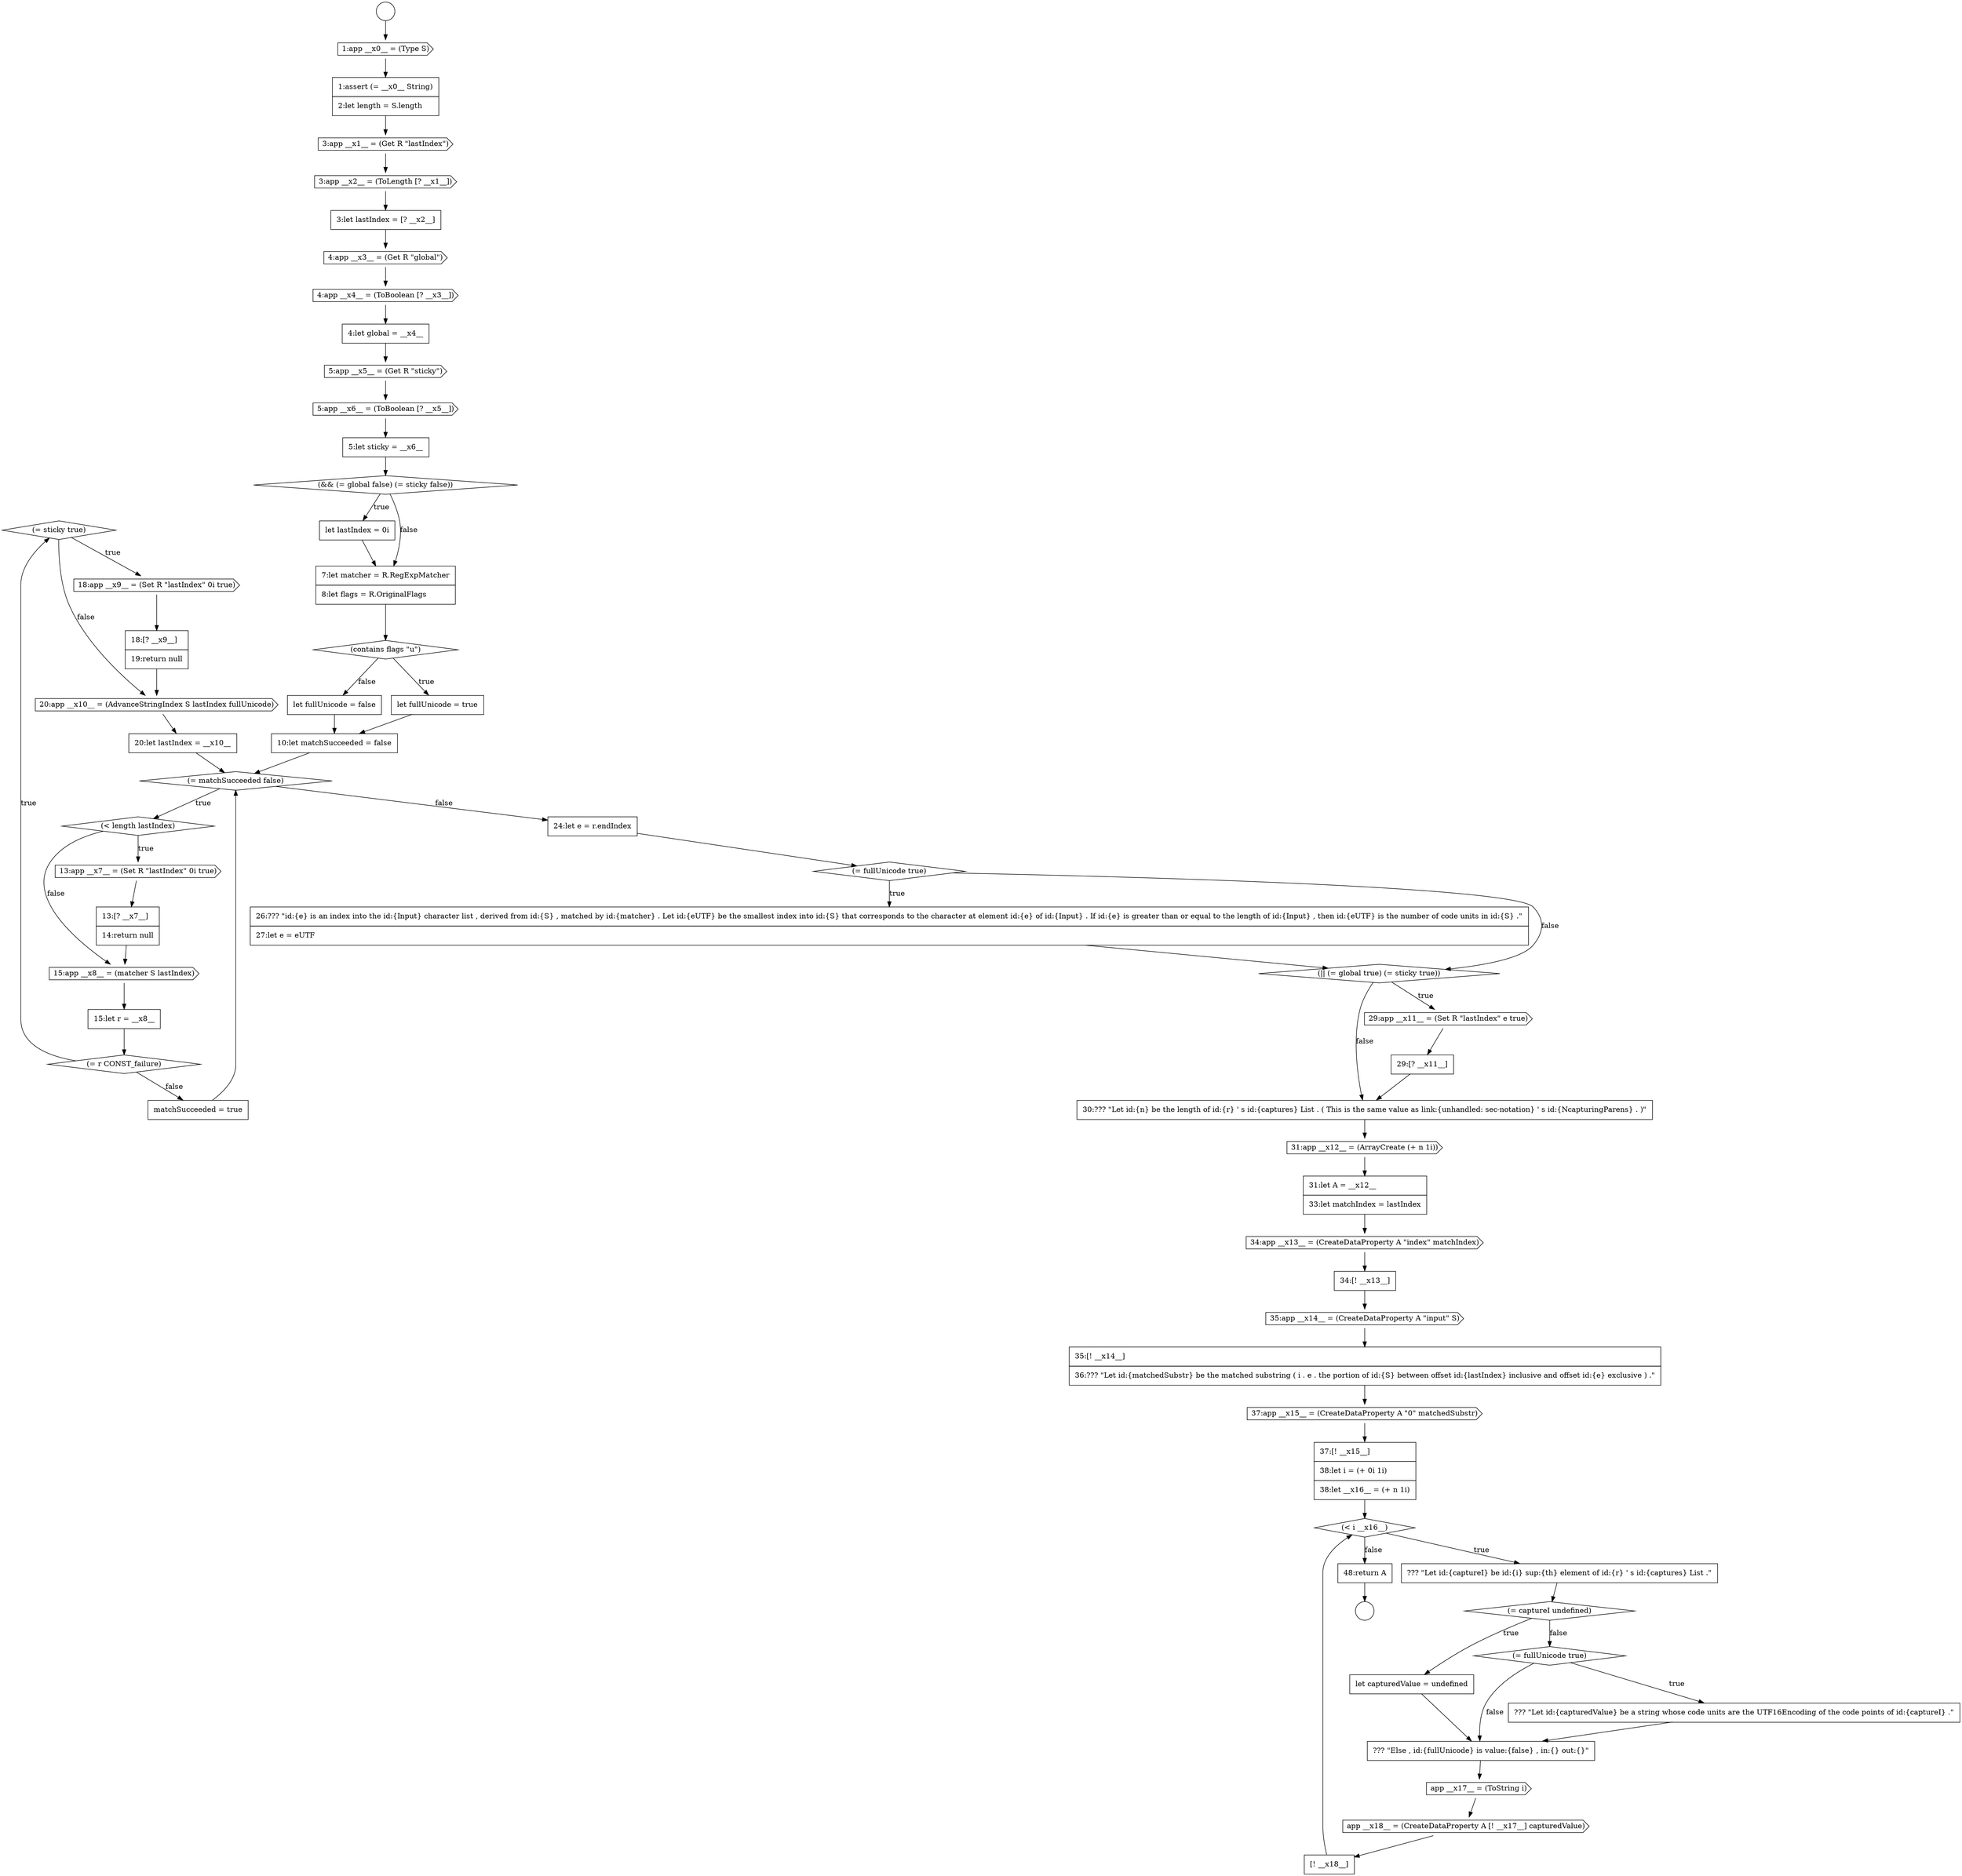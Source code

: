 digraph {
  node12975 [shape=diamond, label=<<font color="black">(= sticky true)</font>> color="black" fillcolor="white" style=filled]
  node12949 [shape=circle label=" " color="black" fillcolor="white" style=filled]
  node12971 [shape=none, margin=0, label=<<font color="black">
    <table border="0" cellborder="1" cellspacing="0" cellpadding="10">
      <tr><td align="left">13:[? __x7__]</td></tr>
      <tr><td align="left">14:return null</td></tr>
    </table>
  </font>> color="black" fillcolor="white" style=filled]
  node12981 [shape=none, margin=0, label=<<font color="black">
    <table border="0" cellborder="1" cellspacing="0" cellpadding="10">
      <tr><td align="left">24:let e = r.endIndex</td></tr>
    </table>
  </font>> color="black" fillcolor="white" style=filled]
  node12985 [shape=cds, label=<<font color="black">29:app __x11__ = (Set R &quot;lastIndex&quot; e true)</font>> color="black" fillcolor="white" style=filled]
  node12991 [shape=none, margin=0, label=<<font color="black">
    <table border="0" cellborder="1" cellspacing="0" cellpadding="10">
      <tr><td align="left">34:[! __x13__]</td></tr>
    </table>
  </font>> color="black" fillcolor="white" style=filled]
  node12973 [shape=none, margin=0, label=<<font color="black">
    <table border="0" cellborder="1" cellspacing="0" cellpadding="10">
      <tr><td align="left">15:let r = __x8__</td></tr>
    </table>
  </font>> color="black" fillcolor="white" style=filled]
  node13000 [shape=diamond, label=<<font color="black">(= fullUnicode true)</font>> color="black" fillcolor="white" style=filled]
  node12978 [shape=cds, label=<<font color="black">20:app __x10__ = (AdvanceStringIndex S lastIndex fullUnicode)</font>> color="black" fillcolor="white" style=filled]
  node12989 [shape=none, margin=0, label=<<font color="black">
    <table border="0" cellborder="1" cellspacing="0" cellpadding="10">
      <tr><td align="left">31:let A = __x12__</td></tr>
      <tr><td align="left">33:let matchIndex = lastIndex</td></tr>
    </table>
  </font>> color="black" fillcolor="white" style=filled]
  node12972 [shape=cds, label=<<font color="black">15:app __x8__ = (matcher S lastIndex)</font>> color="black" fillcolor="white" style=filled]
  node12965 [shape=none, margin=0, label=<<font color="black">
    <table border="0" cellborder="1" cellspacing="0" cellpadding="10">
      <tr><td align="left">let fullUnicode = true</td></tr>
    </table>
  </font>> color="black" fillcolor="white" style=filled]
  node12992 [shape=cds, label=<<font color="black">35:app __x14__ = (CreateDataProperty A &quot;input&quot; S)</font>> color="black" fillcolor="white" style=filled]
  node12960 [shape=none, margin=0, label=<<font color="black">
    <table border="0" cellborder="1" cellspacing="0" cellpadding="10">
      <tr><td align="left">5:let sticky = __x6__</td></tr>
    </table>
  </font>> color="black" fillcolor="white" style=filled]
  node13003 [shape=cds, label=<<font color="black">app __x17__ = (ToString i)</font>> color="black" fillcolor="white" style=filled]
  node12956 [shape=cds, label=<<font color="black">4:app __x4__ = (ToBoolean [? __x3__])</font>> color="black" fillcolor="white" style=filled]
  node12993 [shape=none, margin=0, label=<<font color="black">
    <table border="0" cellborder="1" cellspacing="0" cellpadding="10">
      <tr><td align="left">35:[! __x14__]</td></tr>
      <tr><td align="left">36:??? &quot;Let id:{matchedSubstr} be the matched substring ( i . e . the portion of id:{S} between offset id:{lastIndex} inclusive and offset id:{e} exclusive ) .&quot;</td></tr>
    </table>
  </font>> color="black" fillcolor="white" style=filled]
  node12961 [shape=diamond, label=<<font color="black">(&amp;&amp; (= global false) (= sticky false))</font>> color="black" fillcolor="white" style=filled]
  node12988 [shape=cds, label=<<font color="black">31:app __x12__ = (ArrayCreate (+ n 1i))</font>> color="black" fillcolor="white" style=filled]
  node12998 [shape=diamond, label=<<font color="black">(= captureI undefined)</font>> color="black" fillcolor="white" style=filled]
  node12966 [shape=none, margin=0, label=<<font color="black">
    <table border="0" cellborder="1" cellspacing="0" cellpadding="10">
      <tr><td align="left">let fullUnicode = false</td></tr>
    </table>
  </font>> color="black" fillcolor="white" style=filled]
  node13002 [shape=none, margin=0, label=<<font color="black">
    <table border="0" cellborder="1" cellspacing="0" cellpadding="10">
      <tr><td align="left">??? &quot;Else , id:{fullUnicode} is value:{false} , in:{} out:{}&quot;</td></tr>
    </table>
  </font>> color="black" fillcolor="white" style=filled]
  node12970 [shape=cds, label=<<font color="black">13:app __x7__ = (Set R &quot;lastIndex&quot; 0i true)</font>> color="black" fillcolor="white" style=filled]
  node12959 [shape=cds, label=<<font color="black">5:app __x6__ = (ToBoolean [? __x5__])</font>> color="black" fillcolor="white" style=filled]
  node12987 [shape=none, margin=0, label=<<font color="black">
    <table border="0" cellborder="1" cellspacing="0" cellpadding="10">
      <tr><td align="left">30:??? &quot;Let id:{n} be the length of id:{r} ' s id:{captures} List . ( This is the same value as link:{unhandled: sec-notation} ' s id:{NcapturingParens} . )&quot;</td></tr>
    </table>
  </font>> color="black" fillcolor="white" style=filled]
  node13006 [shape=none, margin=0, label=<<font color="black">
    <table border="0" cellborder="1" cellspacing="0" cellpadding="10">
      <tr><td align="left">48:return A</td></tr>
    </table>
  </font>> color="black" fillcolor="white" style=filled]
  node12950 [shape=cds, label=<<font color="black">1:app __x0__ = (Type S)</font>> color="black" fillcolor="white" style=filled]
  node12974 [shape=diamond, label=<<font color="black">(= r CONST_failure)</font>> color="black" fillcolor="white" style=filled]
  node12967 [shape=none, margin=0, label=<<font color="black">
    <table border="0" cellborder="1" cellspacing="0" cellpadding="10">
      <tr><td align="left">10:let matchSucceeded = false</td></tr>
    </table>
  </font>> color="black" fillcolor="white" style=filled]
  node12977 [shape=none, margin=0, label=<<font color="black">
    <table border="0" cellborder="1" cellspacing="0" cellpadding="10">
      <tr><td align="left">18:[? __x9__]</td></tr>
      <tr><td align="left">19:return null</td></tr>
    </table>
  </font>> color="black" fillcolor="white" style=filled]
  node12955 [shape=cds, label=<<font color="black">4:app __x3__ = (Get R &quot;global&quot;)</font>> color="black" fillcolor="white" style=filled]
  node12994 [shape=cds, label=<<font color="black">37:app __x15__ = (CreateDataProperty A &quot;0&quot; matchedSubstr)</font>> color="black" fillcolor="white" style=filled]
  node12999 [shape=none, margin=0, label=<<font color="black">
    <table border="0" cellborder="1" cellspacing="0" cellpadding="10">
      <tr><td align="left">let capturedValue = undefined</td></tr>
    </table>
  </font>> color="black" fillcolor="white" style=filled]
  node12962 [shape=none, margin=0, label=<<font color="black">
    <table border="0" cellborder="1" cellspacing="0" cellpadding="10">
      <tr><td align="left">let lastIndex = 0i</td></tr>
    </table>
  </font>> color="black" fillcolor="white" style=filled]
  node12953 [shape=cds, label=<<font color="black">3:app __x2__ = (ToLength [? __x1__])</font>> color="black" fillcolor="white" style=filled]
  node12982 [shape=diamond, label=<<font color="black">(= fullUnicode true)</font>> color="black" fillcolor="white" style=filled]
  node12951 [shape=none, margin=0, label=<<font color="black">
    <table border="0" cellborder="1" cellspacing="0" cellpadding="10">
      <tr><td align="left">1:assert (= __x0__ String)</td></tr>
      <tr><td align="left">2:let length = S.length</td></tr>
    </table>
  </font>> color="black" fillcolor="white" style=filled]
  node12986 [shape=none, margin=0, label=<<font color="black">
    <table border="0" cellborder="1" cellspacing="0" cellpadding="10">
      <tr><td align="left">29:[? __x11__]</td></tr>
    </table>
  </font>> color="black" fillcolor="white" style=filled]
  node12958 [shape=cds, label=<<font color="black">5:app __x5__ = (Get R &quot;sticky&quot;)</font>> color="black" fillcolor="white" style=filled]
  node13001 [shape=none, margin=0, label=<<font color="black">
    <table border="0" cellborder="1" cellspacing="0" cellpadding="10">
      <tr><td align="left">??? &quot;Let id:{capturedValue} be a string whose code units are the UTF16Encoding of the code points of id:{captureI} .&quot;</td></tr>
    </table>
  </font>> color="black" fillcolor="white" style=filled]
  node12964 [shape=diamond, label=<<font color="black">(contains flags &quot;u&quot;)</font>> color="black" fillcolor="white" style=filled]
  node12969 [shape=diamond, label=<<font color="black">(&lt; length lastIndex)</font>> color="black" fillcolor="white" style=filled]
  node12979 [shape=none, margin=0, label=<<font color="black">
    <table border="0" cellborder="1" cellspacing="0" cellpadding="10">
      <tr><td align="left">20:let lastIndex = __x10__</td></tr>
    </table>
  </font>> color="black" fillcolor="white" style=filled]
  node12990 [shape=cds, label=<<font color="black">34:app __x13__ = (CreateDataProperty A &quot;index&quot; matchIndex)</font>> color="black" fillcolor="white" style=filled]
  node13005 [shape=none, margin=0, label=<<font color="black">
    <table border="0" cellborder="1" cellspacing="0" cellpadding="10">
      <tr><td align="left">[! __x18__]</td></tr>
    </table>
  </font>> color="black" fillcolor="white" style=filled]
  node12963 [shape=none, margin=0, label=<<font color="black">
    <table border="0" cellborder="1" cellspacing="0" cellpadding="10">
      <tr><td align="left">7:let matcher = R.RegExpMatcher</td></tr>
      <tr><td align="left">8:let flags = R.OriginalFlags</td></tr>
    </table>
  </font>> color="black" fillcolor="white" style=filled]
  node12954 [shape=none, margin=0, label=<<font color="black">
    <table border="0" cellborder="1" cellspacing="0" cellpadding="10">
      <tr><td align="left">3:let lastIndex = [? __x2__]</td></tr>
    </table>
  </font>> color="black" fillcolor="white" style=filled]
  node12968 [shape=diamond, label=<<font color="black">(= matchSucceeded false)</font>> color="black" fillcolor="white" style=filled]
  node12995 [shape=none, margin=0, label=<<font color="black">
    <table border="0" cellborder="1" cellspacing="0" cellpadding="10">
      <tr><td align="left">37:[! __x15__]</td></tr>
      <tr><td align="left">38:let i = (+ 0i 1i)</td></tr>
      <tr><td align="left">38:let __x16__ = (+ n 1i)</td></tr>
    </table>
  </font>> color="black" fillcolor="white" style=filled]
  node12983 [shape=none, margin=0, label=<<font color="black">
    <table border="0" cellborder="1" cellspacing="0" cellpadding="10">
      <tr><td align="left">26:??? &quot;id:{e} is an index into the id:{Input} character list , derived from id:{S} , matched by id:{matcher} . Let id:{eUTF} be the smallest index into id:{S} that corresponds to the character at element id:{e} of id:{Input} . If id:{e} is greater than or equal to the length of id:{Input} , then id:{eUTF} is the number of code units in id:{S} .&quot;</td></tr>
      <tr><td align="left">27:let e = eUTF</td></tr>
    </table>
  </font>> color="black" fillcolor="white" style=filled]
  node12980 [shape=none, margin=0, label=<<font color="black">
    <table border="0" cellborder="1" cellspacing="0" cellpadding="10">
      <tr><td align="left">matchSucceeded = true</td></tr>
    </table>
  </font>> color="black" fillcolor="white" style=filled]
  node12952 [shape=cds, label=<<font color="black">3:app __x1__ = (Get R &quot;lastIndex&quot;)</font>> color="black" fillcolor="white" style=filled]
  node12957 [shape=none, margin=0, label=<<font color="black">
    <table border="0" cellborder="1" cellspacing="0" cellpadding="10">
      <tr><td align="left">4:let global = __x4__</td></tr>
    </table>
  </font>> color="black" fillcolor="white" style=filled]
  node13004 [shape=cds, label=<<font color="black">app __x18__ = (CreateDataProperty A [! __x17__] capturedValue)</font>> color="black" fillcolor="white" style=filled]
  node12976 [shape=cds, label=<<font color="black">18:app __x9__ = (Set R &quot;lastIndex&quot; 0i true)</font>> color="black" fillcolor="white" style=filled]
  node12996 [shape=diamond, label=<<font color="black">(&lt; i __x16__)</font>> color="black" fillcolor="white" style=filled]
  node12984 [shape=diamond, label=<<font color="black">(|| (= global true) (= sticky true))</font>> color="black" fillcolor="white" style=filled]
  node12997 [shape=none, margin=0, label=<<font color="black">
    <table border="0" cellborder="1" cellspacing="0" cellpadding="10">
      <tr><td align="left">??? &quot;Let id:{captureI} be id:{i} sup:{th} element of id:{r} ' s id:{captures} List .&quot;</td></tr>
    </table>
  </font>> color="black" fillcolor="white" style=filled]
  node12948 [shape=circle label=" " color="black" fillcolor="white" style=filled]
  node12990 -> node12991 [ color="black"]
  node12962 -> node12963 [ color="black"]
  node12995 -> node12996 [ color="black"]
  node12977 -> node12978 [ color="black"]
  node13005 -> node12996 [ color="black"]
  node12997 -> node12998 [ color="black"]
  node12968 -> node12969 [label=<<font color="black">true</font>> color="black"]
  node12968 -> node12981 [label=<<font color="black">false</font>> color="black"]
  node12996 -> node12997 [label=<<font color="black">true</font>> color="black"]
  node12996 -> node13006 [label=<<font color="black">false</font>> color="black"]
  node13002 -> node13003 [ color="black"]
  node12999 -> node13002 [ color="black"]
  node12984 -> node12985 [label=<<font color="black">true</font>> color="black"]
  node12984 -> node12987 [label=<<font color="black">false</font>> color="black"]
  node12952 -> node12953 [ color="black"]
  node12994 -> node12995 [ color="black"]
  node12981 -> node12982 [ color="black"]
  node12986 -> node12987 [ color="black"]
  node12961 -> node12962 [label=<<font color="black">true</font>> color="black"]
  node12961 -> node12963 [label=<<font color="black">false</font>> color="black"]
  node12950 -> node12951 [ color="black"]
  node12982 -> node12983 [label=<<font color="black">true</font>> color="black"]
  node12982 -> node12984 [label=<<font color="black">false</font>> color="black"]
  node12969 -> node12970 [label=<<font color="black">true</font>> color="black"]
  node12969 -> node12972 [label=<<font color="black">false</font>> color="black"]
  node12987 -> node12988 [ color="black"]
  node12957 -> node12958 [ color="black"]
  node12992 -> node12993 [ color="black"]
  node12985 -> node12986 [ color="black"]
  node12976 -> node12977 [ color="black"]
  node12983 -> node12984 [ color="black"]
  node12953 -> node12954 [ color="black"]
  node12975 -> node12976 [label=<<font color="black">true</font>> color="black"]
  node12975 -> node12978 [label=<<font color="black">false</font>> color="black"]
  node12993 -> node12994 [ color="black"]
  node12954 -> node12955 [ color="black"]
  node12978 -> node12979 [ color="black"]
  node12964 -> node12965 [label=<<font color="black">true</font>> color="black"]
  node12964 -> node12966 [label=<<font color="black">false</font>> color="black"]
  node12973 -> node12974 [ color="black"]
  node12966 -> node12967 [ color="black"]
  node12979 -> node12968 [ color="black"]
  node12998 -> node12999 [label=<<font color="black">true</font>> color="black"]
  node12998 -> node13000 [label=<<font color="black">false</font>> color="black"]
  node13000 -> node13001 [label=<<font color="black">true</font>> color="black"]
  node13000 -> node13002 [label=<<font color="black">false</font>> color="black"]
  node12951 -> node12952 [ color="black"]
  node12988 -> node12989 [ color="black"]
  node12960 -> node12961 [ color="black"]
  node12970 -> node12971 [ color="black"]
  node13006 -> node12949 [ color="black"]
  node12956 -> node12957 [ color="black"]
  node12948 -> node12950 [ color="black"]
  node12955 -> node12956 [ color="black"]
  node12989 -> node12990 [ color="black"]
  node12974 -> node12975 [label=<<font color="black">true</font>> color="black"]
  node12974 -> node12980 [label=<<font color="black">false</font>> color="black"]
  node12963 -> node12964 [ color="black"]
  node13001 -> node13002 [ color="black"]
  node12958 -> node12959 [ color="black"]
  node12959 -> node12960 [ color="black"]
  node12991 -> node12992 [ color="black"]
  node12980 -> node12968 [ color="black"]
  node12967 -> node12968 [ color="black"]
  node13004 -> node13005 [ color="black"]
  node13003 -> node13004 [ color="black"]
  node12971 -> node12972 [ color="black"]
  node12965 -> node12967 [ color="black"]
  node12972 -> node12973 [ color="black"]
}
